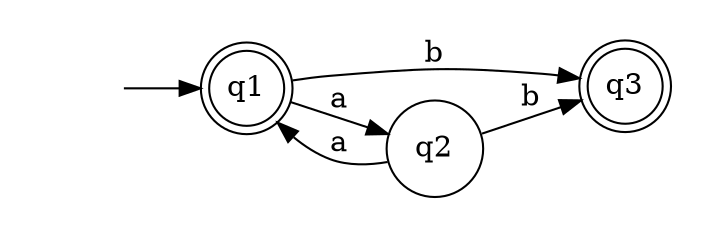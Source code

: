 digraph {
	rankdir=LR;
	margin=0.2;
	size=5;
	node [margin=0.1 shape=circle];
	q3[margin=0 shape=doublecircle];
	q1[margin=0 shape=doublecircle];
	" "[color=white width=0];
	" " -> q1;
	q1 -> q2[label ="a"];
	q1 -> q3[label ="b"];
	q2 -> q1[label = "a"];
	q2 -> q3[label = "b"];

}